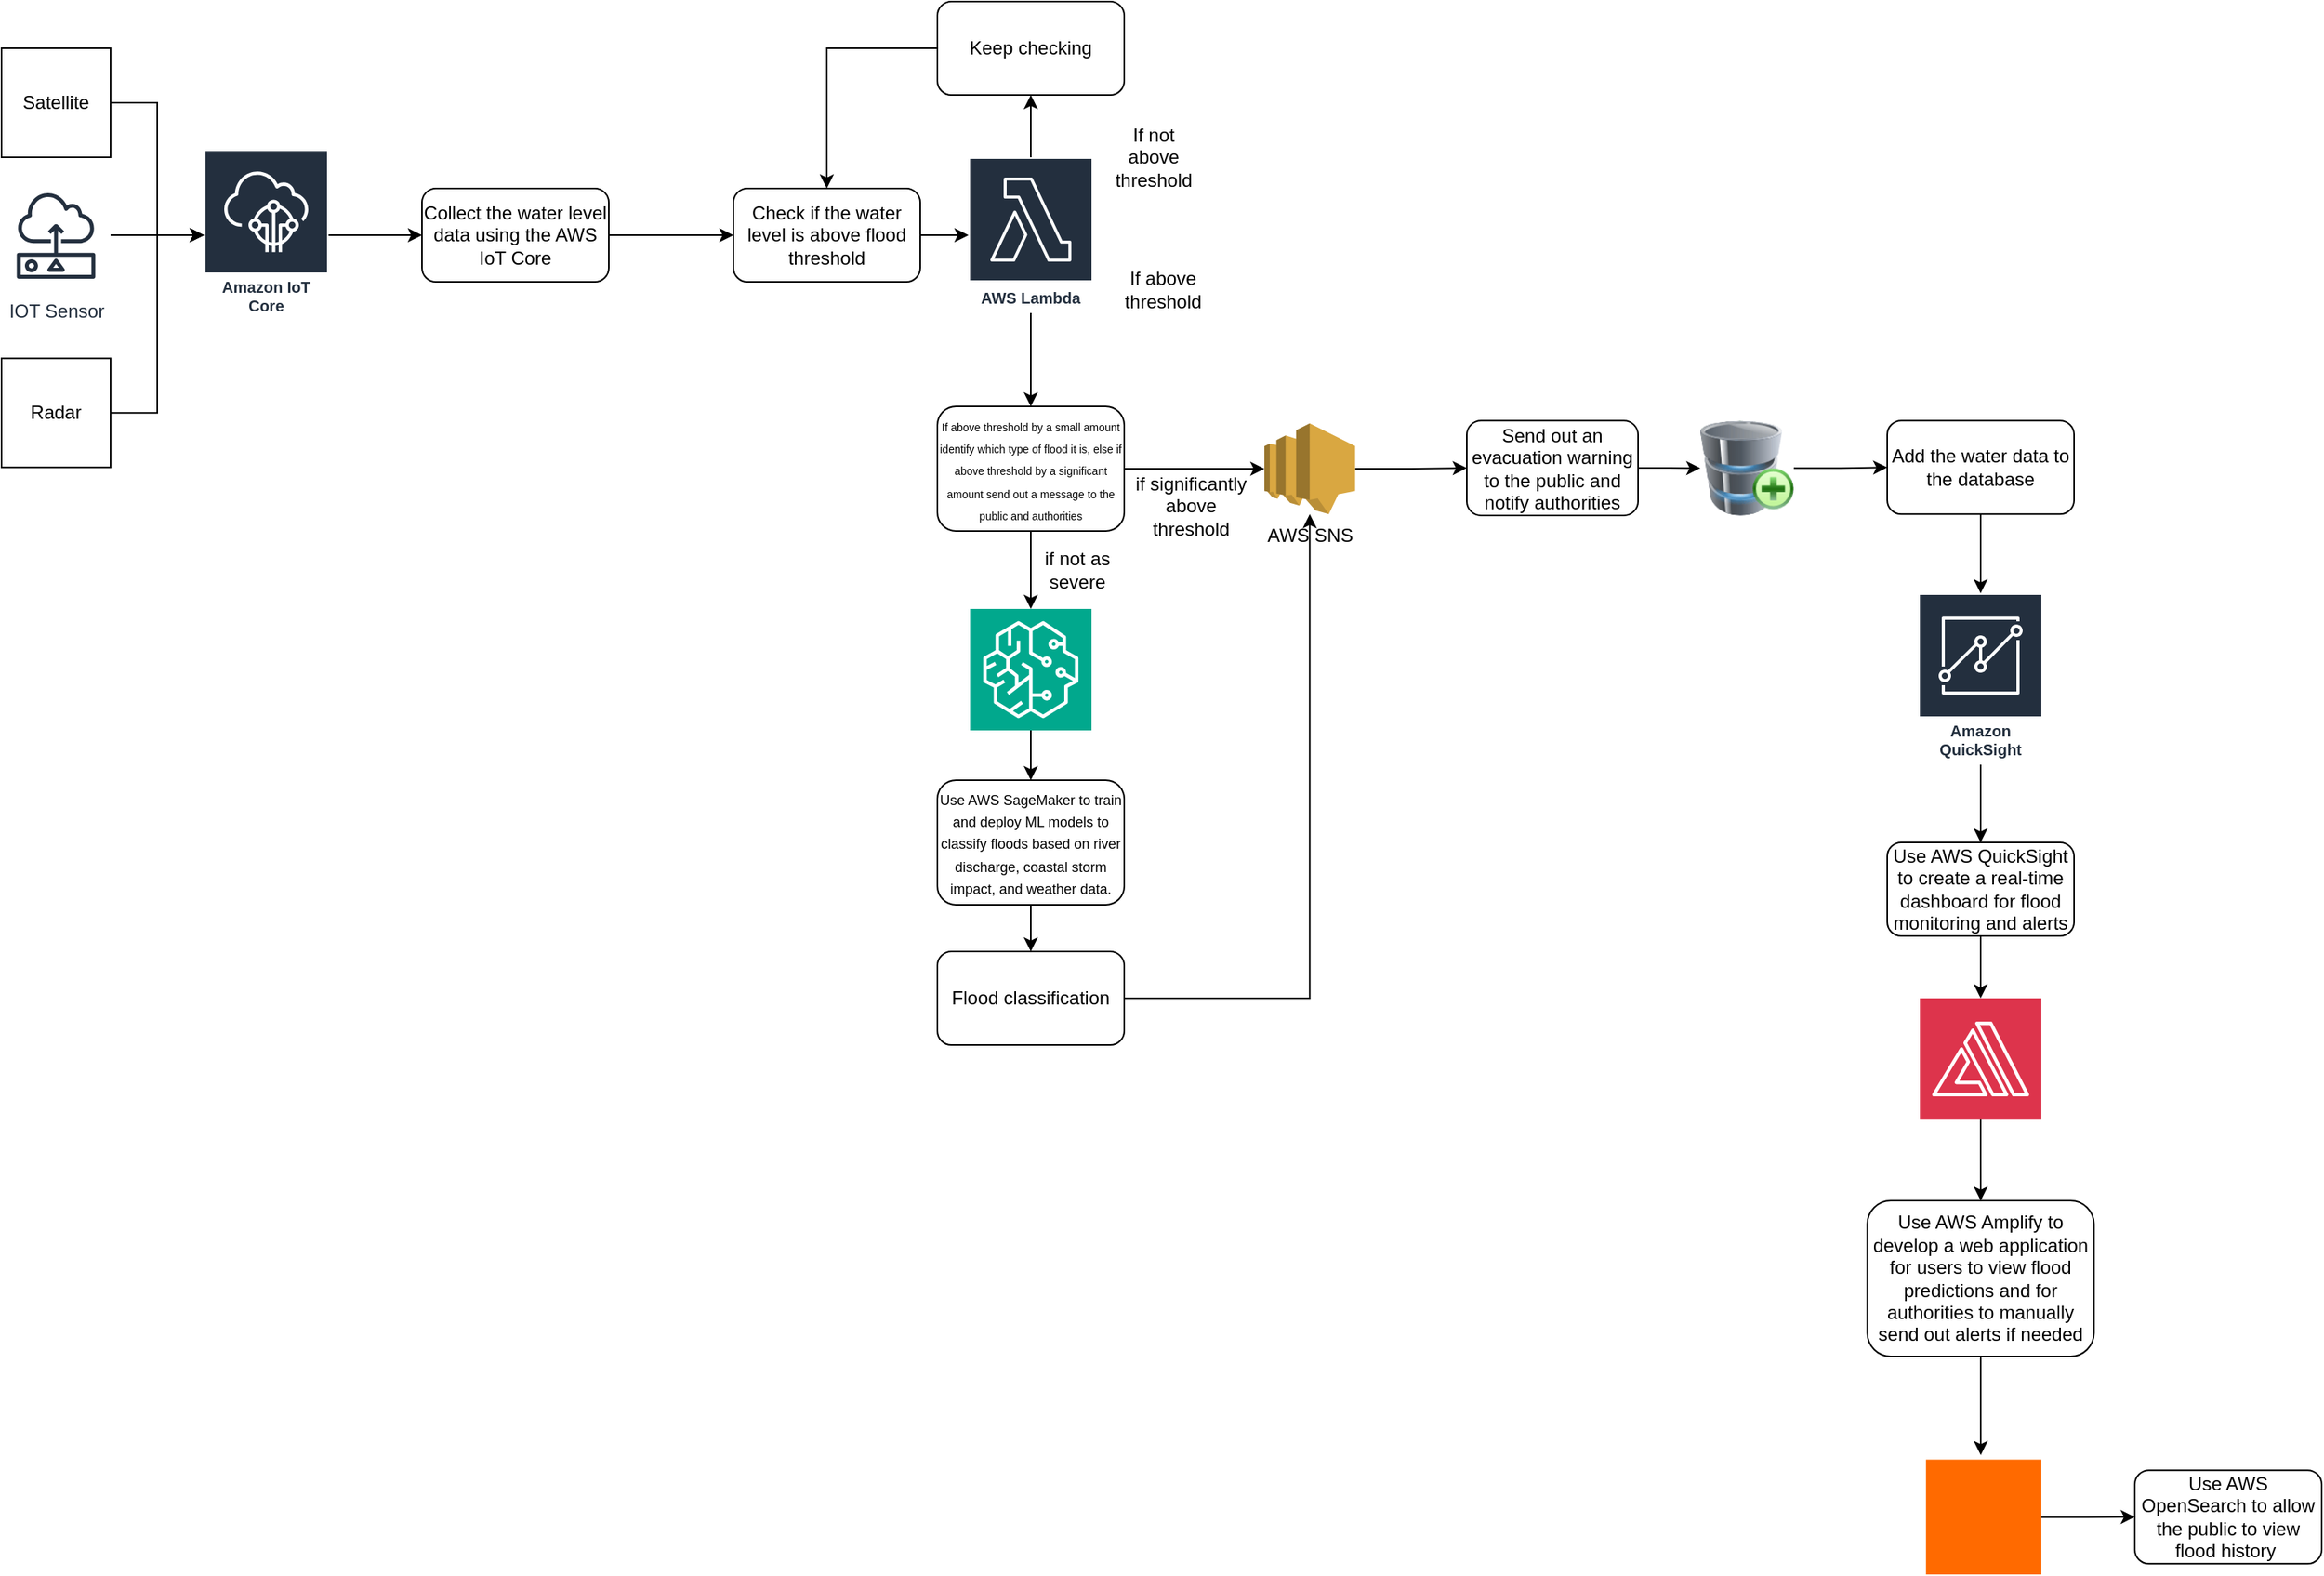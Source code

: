 <mxfile version="26.0.14">
  <diagram name="Page-1" id="SBId_4UvtWzDcag33xEJ">
    <mxGraphModel dx="1434" dy="772" grid="1" gridSize="10" guides="1" tooltips="1" connect="1" arrows="1" fold="1" page="1" pageScale="1" pageWidth="827" pageHeight="1169" math="0" shadow="0">
      <root>
        <mxCell id="0" />
        <mxCell id="1" parent="0" />
        <mxCell id="7gsvvJtssUNx4gXBNiQV-10" style="edgeStyle=orthogonalEdgeStyle;rounded=0;orthogonalLoop=1;jettySize=auto;html=1;" parent="1" source="7gsvvJtssUNx4gXBNiQV-2" target="7gsvvJtssUNx4gXBNiQV-40" edge="1">
          <mxGeometry relative="1" as="geometry">
            <mxPoint x="130" y="290" as="targetPoint" />
          </mxGeometry>
        </mxCell>
        <mxCell id="7gsvvJtssUNx4gXBNiQV-2" value="IOT Sensor" style="sketch=0;outlineConnect=0;fontColor=#232F3E;gradientColor=none;strokeColor=#232F3E;fillColor=#ffffff;dashed=0;verticalLabelPosition=bottom;verticalAlign=top;align=center;html=1;fontSize=12;fontStyle=0;aspect=fixed;shape=mxgraph.aws4.resourceIcon;resIcon=mxgraph.aws4.sensor;" parent="1" vertex="1">
          <mxGeometry y="255" width="70" height="70" as="geometry" />
        </mxCell>
        <mxCell id="7gsvvJtssUNx4gXBNiQV-11" style="edgeStyle=orthogonalEdgeStyle;rounded=0;orthogonalLoop=1;jettySize=auto;html=1;entryX=0;entryY=0.5;entryDx=0;entryDy=0;entryPerimeter=0;" parent="1" source="7gsvvJtssUNx4gXBNiQV-7" target="7gsvvJtssUNx4gXBNiQV-40" edge="1">
          <mxGeometry relative="1" as="geometry">
            <mxPoint x="210" y="360" as="targetPoint" />
          </mxGeometry>
        </mxCell>
        <mxCell id="7gsvvJtssUNx4gXBNiQV-7" value="Radar" style="whiteSpace=wrap;html=1;aspect=fixed;" parent="1" vertex="1">
          <mxGeometry y="369.13" width="70" height="70" as="geometry" />
        </mxCell>
        <mxCell id="7gsvvJtssUNx4gXBNiQV-9" style="edgeStyle=orthogonalEdgeStyle;rounded=0;orthogonalLoop=1;jettySize=auto;html=1;entryX=0;entryY=0.5;entryDx=0;entryDy=0;entryPerimeter=0;" parent="1" source="7gsvvJtssUNx4gXBNiQV-8" target="7gsvvJtssUNx4gXBNiQV-40" edge="1">
          <mxGeometry relative="1" as="geometry">
            <mxPoint x="125" y="280" as="targetPoint" />
          </mxGeometry>
        </mxCell>
        <mxCell id="7gsvvJtssUNx4gXBNiQV-8" value="Satellite" style="whiteSpace=wrap;html=1;aspect=fixed;" parent="1" vertex="1">
          <mxGeometry y="170" width="70" height="70" as="geometry" />
        </mxCell>
        <mxCell id="7gsvvJtssUNx4gXBNiQV-18" style="edgeStyle=orthogonalEdgeStyle;rounded=0;orthogonalLoop=1;jettySize=auto;html=1;" parent="1" source="7gsvvJtssUNx4gXBNiQV-15" target="7gsvvJtssUNx4gXBNiQV-55" edge="1">
          <mxGeometry relative="1" as="geometry">
            <mxPoint x="630" y="290" as="targetPoint" />
          </mxGeometry>
        </mxCell>
        <mxCell id="7gsvvJtssUNx4gXBNiQV-15" value="Check if the water level is above flood threshold" style="rounded=1;whiteSpace=wrap;html=1;" parent="1" vertex="1">
          <mxGeometry x="470" y="260" width="120" height="60" as="geometry" />
        </mxCell>
        <mxCell id="7gsvvJtssUNx4gXBNiQV-33" style="edgeStyle=orthogonalEdgeStyle;rounded=0;orthogonalLoop=1;jettySize=auto;html=1;" parent="1" source="7gsvvJtssUNx4gXBNiQV-17" target="7gsvvJtssUNx4gXBNiQV-15" edge="1">
          <mxGeometry relative="1" as="geometry" />
        </mxCell>
        <mxCell id="7gsvvJtssUNx4gXBNiQV-17" value="Keep checking" style="rounded=1;whiteSpace=wrap;html=1;glass=0;shadow=0;" parent="1" vertex="1">
          <mxGeometry x="601" y="140" width="120" height="60" as="geometry" />
        </mxCell>
        <mxCell id="7gsvvJtssUNx4gXBNiQV-22" style="edgeStyle=orthogonalEdgeStyle;rounded=0;orthogonalLoop=1;jettySize=auto;html=1;" parent="1" source="7gsvvJtssUNx4gXBNiQV-19" target="7gsvvJtssUNx4gXBNiQV-25" edge="1">
          <mxGeometry relative="1" as="geometry">
            <mxPoint x="771" y="440" as="targetPoint" />
          </mxGeometry>
        </mxCell>
        <mxCell id="7gsvvJtssUNx4gXBNiQV-35" style="edgeStyle=orthogonalEdgeStyle;rounded=0;orthogonalLoop=1;jettySize=auto;html=1;entryX=0.5;entryY=0;entryDx=0;entryDy=0;entryPerimeter=0;" parent="1" source="7gsvvJtssUNx4gXBNiQV-19" target="7gsvvJtssUNx4gXBNiQV-50" edge="1">
          <mxGeometry relative="1" as="geometry">
            <mxPoint x="661" y="530" as="targetPoint" />
          </mxGeometry>
        </mxCell>
        <mxCell id="7gsvvJtssUNx4gXBNiQV-19" value="&lt;font style=&quot;font-size: 7px;&quot;&gt;If above threshold by a small amount&lt;/font&gt;&lt;div&gt;&lt;font style=&quot;font-size: 7px;&quot;&gt;identify which type of flood it is, else if above threshold by a significant amount send out a message to the public and authorities&lt;/font&gt;&lt;/div&gt;" style="rounded=1;whiteSpace=wrap;html=1;align=center;" parent="1" vertex="1">
          <mxGeometry x="601" y="400" width="120" height="80" as="geometry" />
        </mxCell>
        <mxCell id="7gsvvJtssUNx4gXBNiQV-26" style="edgeStyle=orthogonalEdgeStyle;rounded=0;orthogonalLoop=1;jettySize=auto;html=1;" parent="1" source="7gsvvJtssUNx4gXBNiQV-25" target="7gsvvJtssUNx4gXBNiQV-27" edge="1">
          <mxGeometry relative="1" as="geometry">
            <mxPoint x="871" y="440.005" as="targetPoint" />
          </mxGeometry>
        </mxCell>
        <mxCell id="7gsvvJtssUNx4gXBNiQV-25" value="AWS SNS" style="outlineConnect=0;dashed=0;verticalLabelPosition=bottom;verticalAlign=top;align=center;html=1;shape=mxgraph.aws3.sns;fillColor=#D9A741;gradientColor=none;" parent="1" vertex="1">
          <mxGeometry x="811" y="410.88" width="58.25" height="58.25" as="geometry" />
        </mxCell>
        <mxCell id="7gsvvJtssUNx4gXBNiQV-39" style="edgeStyle=orthogonalEdgeStyle;rounded=0;orthogonalLoop=1;jettySize=auto;html=1;" parent="1" source="7gsvvJtssUNx4gXBNiQV-27" target="7gsvvJtssUNx4gXBNiQV-47" edge="1">
          <mxGeometry relative="1" as="geometry">
            <mxPoint x="1111" y="440" as="targetPoint" />
          </mxGeometry>
        </mxCell>
        <mxCell id="7gsvvJtssUNx4gXBNiQV-27" value="Send out an evacuation warning to the public and notify authorities" style="rounded=1;whiteSpace=wrap;html=1;" parent="1" vertex="1">
          <mxGeometry x="941" y="409.13" width="110" height="60.87" as="geometry" />
        </mxCell>
        <mxCell id="7gsvvJtssUNx4gXBNiQV-29" value="if&amp;nbsp;significantly above threshold" style="text;html=1;align=center;verticalAlign=middle;whiteSpace=wrap;rounded=0;" parent="1" vertex="1">
          <mxGeometry x="751" y="459.13" width="26" height="10" as="geometry" />
        </mxCell>
        <mxCell id="7gsvvJtssUNx4gXBNiQV-32" value="If not above threshold" style="text;html=1;align=center;verticalAlign=middle;whiteSpace=wrap;rounded=0;" parent="1" vertex="1">
          <mxGeometry x="710" y="225" width="60" height="30" as="geometry" />
        </mxCell>
        <mxCell id="7gsvvJtssUNx4gXBNiQV-34" value="If above threshold" style="text;html=1;align=center;verticalAlign=middle;whiteSpace=wrap;rounded=0;" parent="1" vertex="1">
          <mxGeometry x="716" y="310" width="60" height="30" as="geometry" />
        </mxCell>
        <mxCell id="7gsvvJtssUNx4gXBNiQV-54" style="edgeStyle=orthogonalEdgeStyle;rounded=0;orthogonalLoop=1;jettySize=auto;html=1;" parent="1" source="7gsvvJtssUNx4gXBNiQV-38" target="7gsvvJtssUNx4gXBNiQV-25" edge="1">
          <mxGeometry relative="1" as="geometry" />
        </mxCell>
        <mxCell id="7gsvvJtssUNx4gXBNiQV-38" value="Flood classification" style="rounded=1;whiteSpace=wrap;html=1;" parent="1" vertex="1">
          <mxGeometry x="601" y="750" width="120" height="60" as="geometry" />
        </mxCell>
        <mxCell id="7gsvvJtssUNx4gXBNiQV-41" style="edgeStyle=orthogonalEdgeStyle;rounded=0;orthogonalLoop=1;jettySize=auto;html=1;" parent="1" source="7gsvvJtssUNx4gXBNiQV-40" target="7gsvvJtssUNx4gXBNiQV-42" edge="1">
          <mxGeometry relative="1" as="geometry">
            <mxPoint x="240" y="290" as="targetPoint" />
          </mxGeometry>
        </mxCell>
        <mxCell id="7gsvvJtssUNx4gXBNiQV-40" value="Amazon IoT Core" style="sketch=0;outlineConnect=0;fontColor=#232F3E;gradientColor=none;strokeColor=#ffffff;fillColor=#232F3E;dashed=0;verticalLabelPosition=middle;verticalAlign=bottom;align=center;html=1;whiteSpace=wrap;fontSize=10;fontStyle=1;spacing=3;shape=mxgraph.aws4.productIcon;prIcon=mxgraph.aws4.iot_core;" parent="1" vertex="1">
          <mxGeometry x="130" y="235" width="80" height="110" as="geometry" />
        </mxCell>
        <mxCell id="7gsvvJtssUNx4gXBNiQV-44" style="edgeStyle=orthogonalEdgeStyle;rounded=0;orthogonalLoop=1;jettySize=auto;html=1;entryX=0;entryY=0.5;entryDx=0;entryDy=0;" parent="1" source="7gsvvJtssUNx4gXBNiQV-42" target="7gsvvJtssUNx4gXBNiQV-15" edge="1">
          <mxGeometry relative="1" as="geometry" />
        </mxCell>
        <mxCell id="7gsvvJtssUNx4gXBNiQV-42" value="Collect the water level data using the AWS IoT Core" style="rounded=1;whiteSpace=wrap;html=1;" parent="1" vertex="1">
          <mxGeometry x="270" y="260" width="120" height="60" as="geometry" />
        </mxCell>
        <mxCell id="7gsvvJtssUNx4gXBNiQV-48" style="edgeStyle=orthogonalEdgeStyle;rounded=0;orthogonalLoop=1;jettySize=auto;html=1;" parent="1" source="7gsvvJtssUNx4gXBNiQV-47" target="7gsvvJtssUNx4gXBNiQV-49" edge="1">
          <mxGeometry relative="1" as="geometry">
            <mxPoint x="1181" y="439.57" as="targetPoint" />
          </mxGeometry>
        </mxCell>
        <mxCell id="7gsvvJtssUNx4gXBNiQV-47" value="" style="image;html=1;image=img/lib/clip_art/computers/Database_Add_128x128.png" parent="1" vertex="1">
          <mxGeometry x="1091" y="404.57" width="60" height="70" as="geometry" />
        </mxCell>
        <mxCell id="7gsvvJtssUNx4gXBNiQV-63" style="edgeStyle=orthogonalEdgeStyle;rounded=0;orthogonalLoop=1;jettySize=auto;html=1;" parent="1" source="7gsvvJtssUNx4gXBNiQV-49" target="7gsvvJtssUNx4gXBNiQV-62" edge="1">
          <mxGeometry relative="1" as="geometry" />
        </mxCell>
        <mxCell id="7gsvvJtssUNx4gXBNiQV-49" value="Add the water data to the database" style="rounded=1;whiteSpace=wrap;html=1;" parent="1" vertex="1">
          <mxGeometry x="1211" y="409.13" width="120" height="60" as="geometry" />
        </mxCell>
        <mxCell id="7gsvvJtssUNx4gXBNiQV-51" style="edgeStyle=orthogonalEdgeStyle;rounded=0;orthogonalLoop=1;jettySize=auto;html=1;" parent="1" source="7gsvvJtssUNx4gXBNiQV-50" target="7gsvvJtssUNx4gXBNiQV-52" edge="1">
          <mxGeometry relative="1" as="geometry">
            <mxPoint x="661" y="640" as="targetPoint" />
          </mxGeometry>
        </mxCell>
        <mxCell id="7gsvvJtssUNx4gXBNiQV-50" value="" style="sketch=0;points=[[0,0,0],[0.25,0,0],[0.5,0,0],[0.75,0,0],[1,0,0],[0,1,0],[0.25,1,0],[0.5,1,0],[0.75,1,0],[1,1,0],[0,0.25,0],[0,0.5,0],[0,0.75,0],[1,0.25,0],[1,0.5,0],[1,0.75,0]];outlineConnect=0;fontColor=#232F3E;fillColor=#01A88D;strokeColor=#ffffff;dashed=0;verticalLabelPosition=bottom;verticalAlign=top;align=center;html=1;fontSize=12;fontStyle=0;aspect=fixed;shape=mxgraph.aws4.resourceIcon;resIcon=mxgraph.aws4.sagemaker;" parent="1" vertex="1">
          <mxGeometry x="622" y="530" width="78" height="78" as="geometry" />
        </mxCell>
        <mxCell id="7gsvvJtssUNx4gXBNiQV-53" style="edgeStyle=orthogonalEdgeStyle;rounded=0;orthogonalLoop=1;jettySize=auto;html=1;entryX=0.5;entryY=0;entryDx=0;entryDy=0;" parent="1" source="7gsvvJtssUNx4gXBNiQV-52" target="7gsvvJtssUNx4gXBNiQV-38" edge="1">
          <mxGeometry relative="1" as="geometry" />
        </mxCell>
        <mxCell id="7gsvvJtssUNx4gXBNiQV-52" value="&lt;font style=&quot;font-size: 9px;&quot;&gt;Use AWS SageMaker to train and deploy ML models to classify floods based on river discharge, coastal storm impact, and weather data.&lt;/font&gt;" style="rounded=1;whiteSpace=wrap;html=1;" parent="1" vertex="1">
          <mxGeometry x="601" y="640" width="120" height="80" as="geometry" />
        </mxCell>
        <mxCell id="7gsvvJtssUNx4gXBNiQV-58" style="edgeStyle=orthogonalEdgeStyle;rounded=0;orthogonalLoop=1;jettySize=auto;html=1;entryX=0.5;entryY=1;entryDx=0;entryDy=0;" parent="1" source="7gsvvJtssUNx4gXBNiQV-55" target="7gsvvJtssUNx4gXBNiQV-17" edge="1">
          <mxGeometry relative="1" as="geometry" />
        </mxCell>
        <mxCell id="7gsvvJtssUNx4gXBNiQV-59" style="edgeStyle=orthogonalEdgeStyle;rounded=0;orthogonalLoop=1;jettySize=auto;html=1;entryX=0.5;entryY=0;entryDx=0;entryDy=0;" parent="1" source="7gsvvJtssUNx4gXBNiQV-55" target="7gsvvJtssUNx4gXBNiQV-19" edge="1">
          <mxGeometry relative="1" as="geometry" />
        </mxCell>
        <mxCell id="7gsvvJtssUNx4gXBNiQV-55" value="AWS Lambda" style="sketch=0;outlineConnect=0;fontColor=#232F3E;gradientColor=none;strokeColor=#ffffff;fillColor=#232F3E;dashed=0;verticalLabelPosition=middle;verticalAlign=bottom;align=center;html=1;whiteSpace=wrap;fontSize=10;fontStyle=1;spacing=3;shape=mxgraph.aws4.productIcon;prIcon=mxgraph.aws4.lambda;" parent="1" vertex="1">
          <mxGeometry x="621" y="240" width="80" height="100" as="geometry" />
        </mxCell>
        <mxCell id="7gsvvJtssUNx4gXBNiQV-61" value="if not as severe" style="text;html=1;align=center;verticalAlign=middle;whiteSpace=wrap;rounded=0;" parent="1" vertex="1">
          <mxGeometry x="661" y="490" width="60" height="30" as="geometry" />
        </mxCell>
        <mxCell id="7gsvvJtssUNx4gXBNiQV-64" style="edgeStyle=orthogonalEdgeStyle;rounded=0;orthogonalLoop=1;jettySize=auto;html=1;" parent="1" source="7gsvvJtssUNx4gXBNiQV-62" target="7gsvvJtssUNx4gXBNiQV-65" edge="1">
          <mxGeometry relative="1" as="geometry">
            <mxPoint x="1271" y="670" as="targetPoint" />
          </mxGeometry>
        </mxCell>
        <mxCell id="7gsvvJtssUNx4gXBNiQV-62" value="Amazon QuickSight" style="sketch=0;outlineConnect=0;fontColor=#232F3E;gradientColor=none;strokeColor=#ffffff;fillColor=#232F3E;dashed=0;verticalLabelPosition=middle;verticalAlign=bottom;align=center;html=1;whiteSpace=wrap;fontSize=10;fontStyle=1;spacing=3;shape=mxgraph.aws4.productIcon;prIcon=mxgraph.aws4.quicksight;" parent="1" vertex="1">
          <mxGeometry x="1231" y="520" width="80" height="110" as="geometry" />
        </mxCell>
        <mxCell id="7gsvvJtssUNx4gXBNiQV-66" style="edgeStyle=orthogonalEdgeStyle;rounded=0;orthogonalLoop=1;jettySize=auto;html=1;entryX=0.5;entryY=0;entryDx=0;entryDy=0;entryPerimeter=0;" parent="1" source="7gsvvJtssUNx4gXBNiQV-65" target="7gsvvJtssUNx4gXBNiQV-67" edge="1">
          <mxGeometry relative="1" as="geometry">
            <mxPoint x="1271" y="780" as="targetPoint" />
          </mxGeometry>
        </mxCell>
        <mxCell id="7gsvvJtssUNx4gXBNiQV-65" value="Use AWS QuickSight to create a real-time dashboard for flood monitoring and alerts" style="rounded=1;whiteSpace=wrap;html=1;" parent="1" vertex="1">
          <mxGeometry x="1211" y="680" width="120" height="60" as="geometry" />
        </mxCell>
        <mxCell id="7gsvvJtssUNx4gXBNiQV-68" style="edgeStyle=orthogonalEdgeStyle;rounded=0;orthogonalLoop=1;jettySize=auto;html=1;" parent="1" source="7gsvvJtssUNx4gXBNiQV-67" target="7gsvvJtssUNx4gXBNiQV-69" edge="1">
          <mxGeometry relative="1" as="geometry">
            <mxPoint x="1271" y="900" as="targetPoint" />
          </mxGeometry>
        </mxCell>
        <mxCell id="7gsvvJtssUNx4gXBNiQV-67" value="" style="sketch=0;points=[[0,0,0],[0.25,0,0],[0.5,0,0],[0.75,0,0],[1,0,0],[0,1,0],[0.25,1,0],[0.5,1,0],[0.75,1,0],[1,1,0],[0,0.25,0],[0,0.5,0],[0,0.75,0],[1,0.25,0],[1,0.5,0],[1,0.75,0]];outlineConnect=0;fontColor=#232F3E;fillColor=#DD344C;strokeColor=#ffffff;dashed=0;verticalLabelPosition=bottom;verticalAlign=top;align=center;html=1;fontSize=12;fontStyle=0;aspect=fixed;shape=mxgraph.aws4.resourceIcon;resIcon=mxgraph.aws4.amplify;" parent="1" vertex="1">
          <mxGeometry x="1232" y="780" width="78" height="78" as="geometry" />
        </mxCell>
        <mxCell id="7gsvvJtssUNx4gXBNiQV-70" style="edgeStyle=orthogonalEdgeStyle;rounded=0;orthogonalLoop=1;jettySize=auto;html=1;entryX=0.475;entryY=-0.039;entryDx=0;entryDy=0;entryPerimeter=0;" parent="1" source="7gsvvJtssUNx4gXBNiQV-69" target="7gsvvJtssUNx4gXBNiQV-71" edge="1">
          <mxGeometry relative="1" as="geometry">
            <mxPoint x="1271" y="1050" as="targetPoint" />
          </mxGeometry>
        </mxCell>
        <mxCell id="7gsvvJtssUNx4gXBNiQV-69" value="Use AWS Amplify to develop a web application for users to view flood predictions and for authorities to manually send out alerts if needed" style="rounded=1;whiteSpace=wrap;html=1;" parent="1" vertex="1">
          <mxGeometry x="1198.25" y="910" width="145.5" height="100" as="geometry" />
        </mxCell>
        <mxCell id="7gsvvJtssUNx4gXBNiQV-72" style="edgeStyle=orthogonalEdgeStyle;rounded=0;orthogonalLoop=1;jettySize=auto;html=1;" parent="1" source="7gsvvJtssUNx4gXBNiQV-71" target="7gsvvJtssUNx4gXBNiQV-73" edge="1">
          <mxGeometry relative="1" as="geometry">
            <mxPoint x="1350" y="1113.125" as="targetPoint" />
          </mxGeometry>
        </mxCell>
        <mxCell id="7gsvvJtssUNx4gXBNiQV-71" value="" style="points=[];aspect=fixed;html=1;align=center;shadow=0;dashed=0;fillColor=#FF6A00;strokeColor=none;shape=mxgraph.alibaba_cloud.opensearch;" parent="1" vertex="1">
          <mxGeometry x="1235.88" y="1076.25" width="74.12" height="73.75" as="geometry" />
        </mxCell>
        <mxCell id="7gsvvJtssUNx4gXBNiQV-73" value="Use AWS OpenSearch to allow the public to view flood history&amp;nbsp;" style="rounded=1;whiteSpace=wrap;html=1;" parent="1" vertex="1">
          <mxGeometry x="1370" y="1083.125" width="120" height="60" as="geometry" />
        </mxCell>
      </root>
    </mxGraphModel>
  </diagram>
</mxfile>
